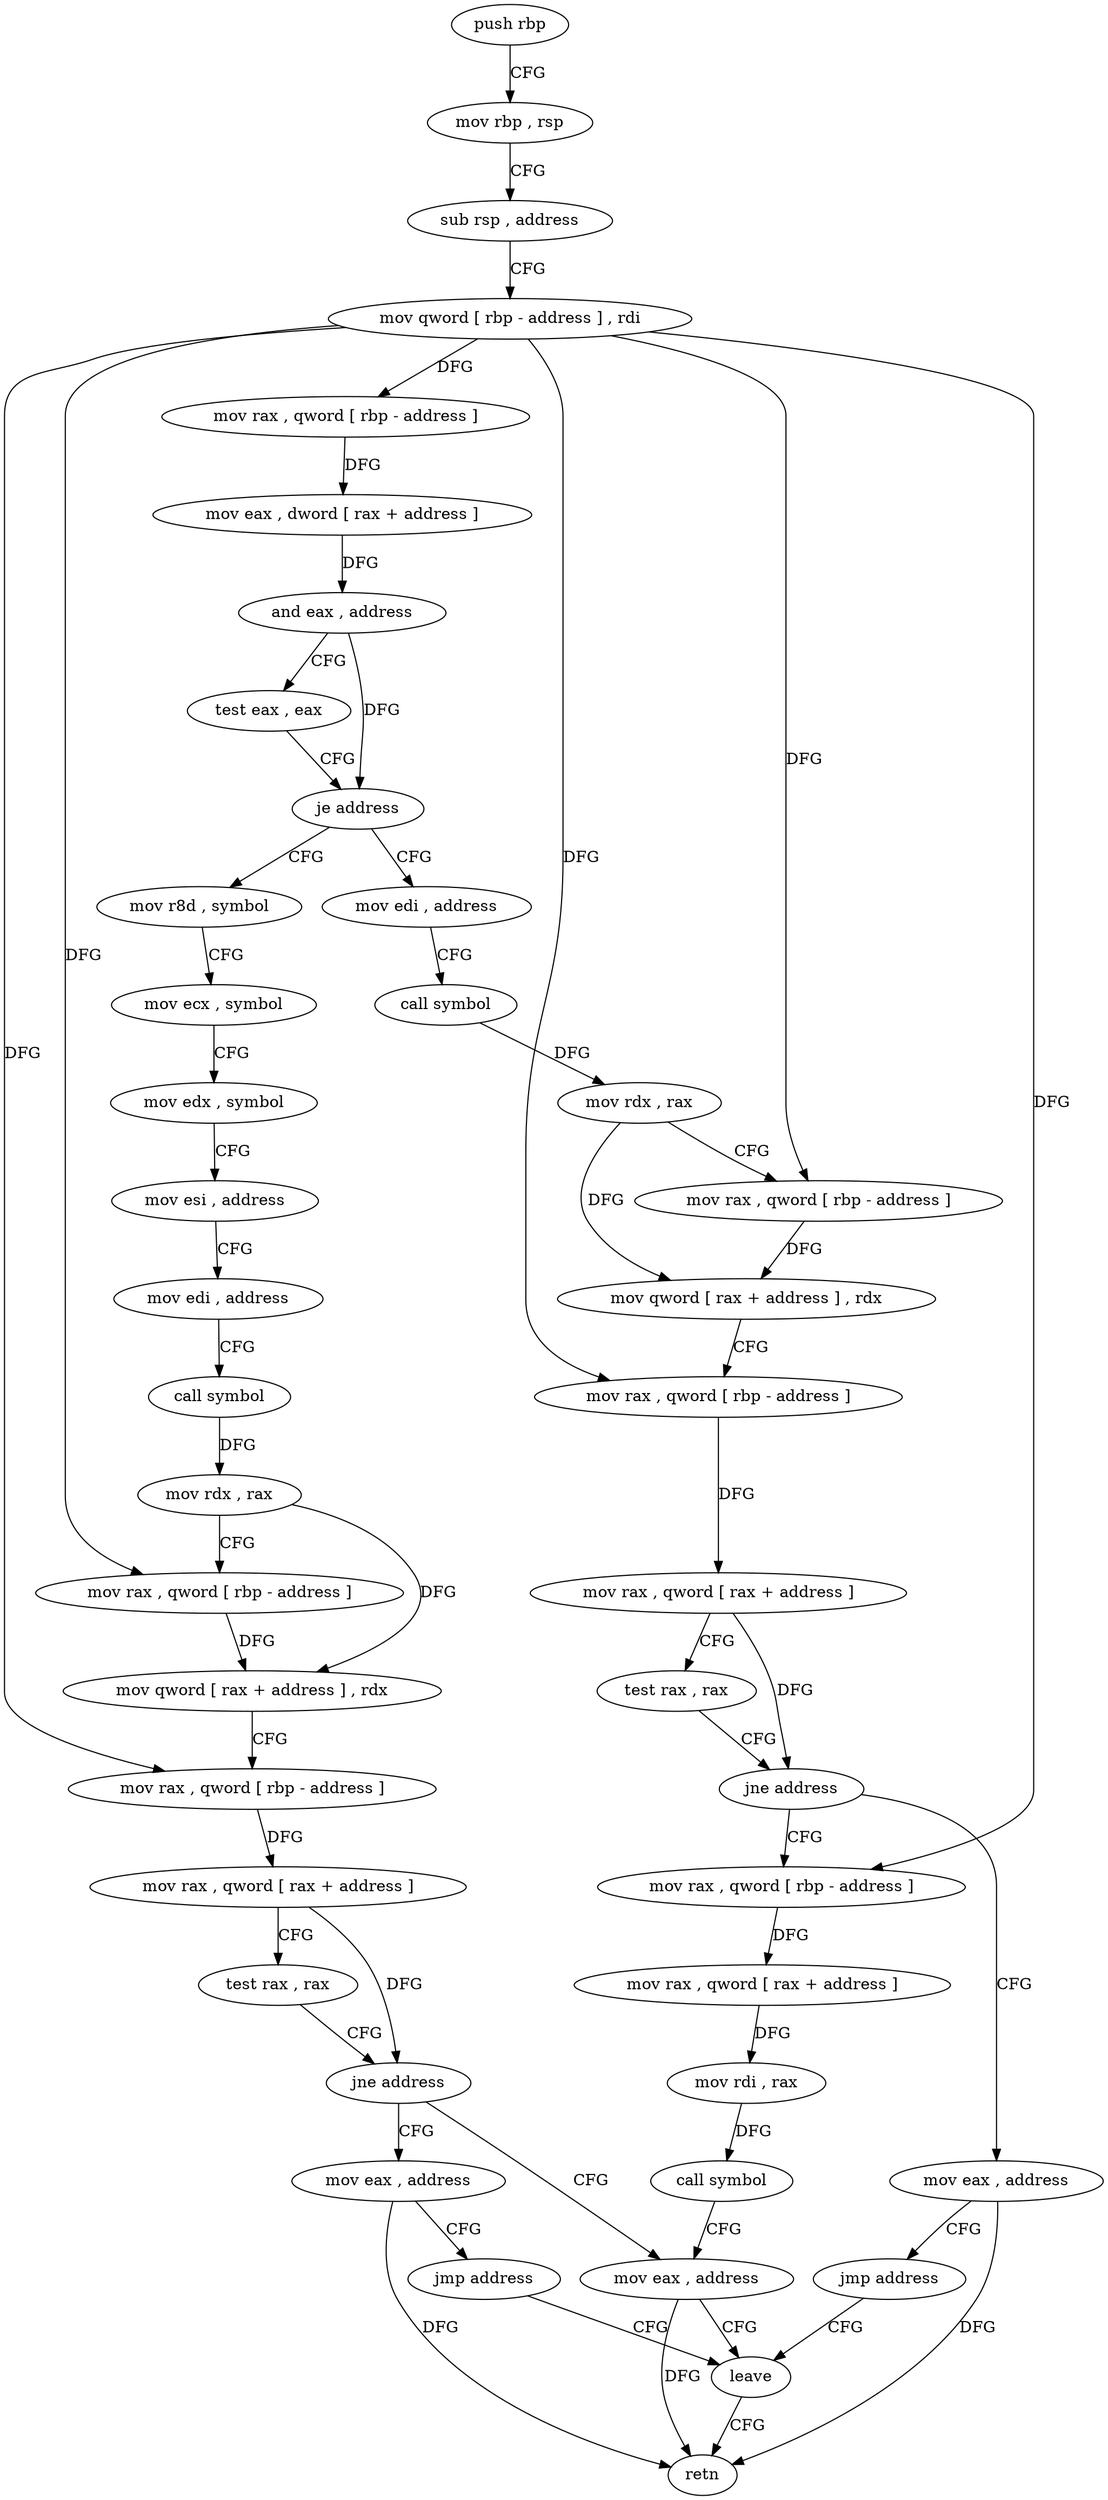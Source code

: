 digraph "func" {
"4293002" [label = "push rbp" ]
"4293003" [label = "mov rbp , rsp" ]
"4293006" [label = "sub rsp , address" ]
"4293010" [label = "mov qword [ rbp - address ] , rdi" ]
"4293014" [label = "mov rax , qword [ rbp - address ]" ]
"4293018" [label = "mov eax , dword [ rax + address ]" ]
"4293021" [label = "and eax , address" ]
"4293026" [label = "test eax , eax" ]
"4293028" [label = "je address" ]
"4293092" [label = "mov edi , address" ]
"4293030" [label = "mov r8d , symbol" ]
"4293097" [label = "call symbol" ]
"4293102" [label = "mov rdx , rax" ]
"4293105" [label = "mov rax , qword [ rbp - address ]" ]
"4293109" [label = "mov qword [ rax + address ] , rdx" ]
"4293113" [label = "mov rax , qword [ rbp - address ]" ]
"4293117" [label = "mov rax , qword [ rax + address ]" ]
"4293121" [label = "test rax , rax" ]
"4293124" [label = "jne address" ]
"4293133" [label = "mov rax , qword [ rbp - address ]" ]
"4293126" [label = "mov eax , address" ]
"4293036" [label = "mov ecx , symbol" ]
"4293041" [label = "mov edx , symbol" ]
"4293046" [label = "mov esi , address" ]
"4293051" [label = "mov edi , address" ]
"4293056" [label = "call symbol" ]
"4293061" [label = "mov rdx , rax" ]
"4293064" [label = "mov rax , qword [ rbp - address ]" ]
"4293068" [label = "mov qword [ rax + address ] , rdx" ]
"4293072" [label = "mov rax , qword [ rbp - address ]" ]
"4293076" [label = "mov rax , qword [ rax + address ]" ]
"4293080" [label = "test rax , rax" ]
"4293083" [label = "jne address" ]
"4293149" [label = "mov eax , address" ]
"4293085" [label = "mov eax , address" ]
"4293137" [label = "mov rax , qword [ rax + address ]" ]
"4293141" [label = "mov rdi , rax" ]
"4293144" [label = "call symbol" ]
"4293131" [label = "jmp address" ]
"4293154" [label = "leave" ]
"4293090" [label = "jmp address" ]
"4293155" [label = "retn" ]
"4293002" -> "4293003" [ label = "CFG" ]
"4293003" -> "4293006" [ label = "CFG" ]
"4293006" -> "4293010" [ label = "CFG" ]
"4293010" -> "4293014" [ label = "DFG" ]
"4293010" -> "4293105" [ label = "DFG" ]
"4293010" -> "4293113" [ label = "DFG" ]
"4293010" -> "4293064" [ label = "DFG" ]
"4293010" -> "4293072" [ label = "DFG" ]
"4293010" -> "4293133" [ label = "DFG" ]
"4293014" -> "4293018" [ label = "DFG" ]
"4293018" -> "4293021" [ label = "DFG" ]
"4293021" -> "4293026" [ label = "CFG" ]
"4293021" -> "4293028" [ label = "DFG" ]
"4293026" -> "4293028" [ label = "CFG" ]
"4293028" -> "4293092" [ label = "CFG" ]
"4293028" -> "4293030" [ label = "CFG" ]
"4293092" -> "4293097" [ label = "CFG" ]
"4293030" -> "4293036" [ label = "CFG" ]
"4293097" -> "4293102" [ label = "DFG" ]
"4293102" -> "4293105" [ label = "CFG" ]
"4293102" -> "4293109" [ label = "DFG" ]
"4293105" -> "4293109" [ label = "DFG" ]
"4293109" -> "4293113" [ label = "CFG" ]
"4293113" -> "4293117" [ label = "DFG" ]
"4293117" -> "4293121" [ label = "CFG" ]
"4293117" -> "4293124" [ label = "DFG" ]
"4293121" -> "4293124" [ label = "CFG" ]
"4293124" -> "4293133" [ label = "CFG" ]
"4293124" -> "4293126" [ label = "CFG" ]
"4293133" -> "4293137" [ label = "DFG" ]
"4293126" -> "4293131" [ label = "CFG" ]
"4293126" -> "4293155" [ label = "DFG" ]
"4293036" -> "4293041" [ label = "CFG" ]
"4293041" -> "4293046" [ label = "CFG" ]
"4293046" -> "4293051" [ label = "CFG" ]
"4293051" -> "4293056" [ label = "CFG" ]
"4293056" -> "4293061" [ label = "DFG" ]
"4293061" -> "4293064" [ label = "CFG" ]
"4293061" -> "4293068" [ label = "DFG" ]
"4293064" -> "4293068" [ label = "DFG" ]
"4293068" -> "4293072" [ label = "CFG" ]
"4293072" -> "4293076" [ label = "DFG" ]
"4293076" -> "4293080" [ label = "CFG" ]
"4293076" -> "4293083" [ label = "DFG" ]
"4293080" -> "4293083" [ label = "CFG" ]
"4293083" -> "4293149" [ label = "CFG" ]
"4293083" -> "4293085" [ label = "CFG" ]
"4293149" -> "4293154" [ label = "CFG" ]
"4293149" -> "4293155" [ label = "DFG" ]
"4293085" -> "4293090" [ label = "CFG" ]
"4293085" -> "4293155" [ label = "DFG" ]
"4293137" -> "4293141" [ label = "DFG" ]
"4293141" -> "4293144" [ label = "DFG" ]
"4293144" -> "4293149" [ label = "CFG" ]
"4293131" -> "4293154" [ label = "CFG" ]
"4293154" -> "4293155" [ label = "CFG" ]
"4293090" -> "4293154" [ label = "CFG" ]
}
